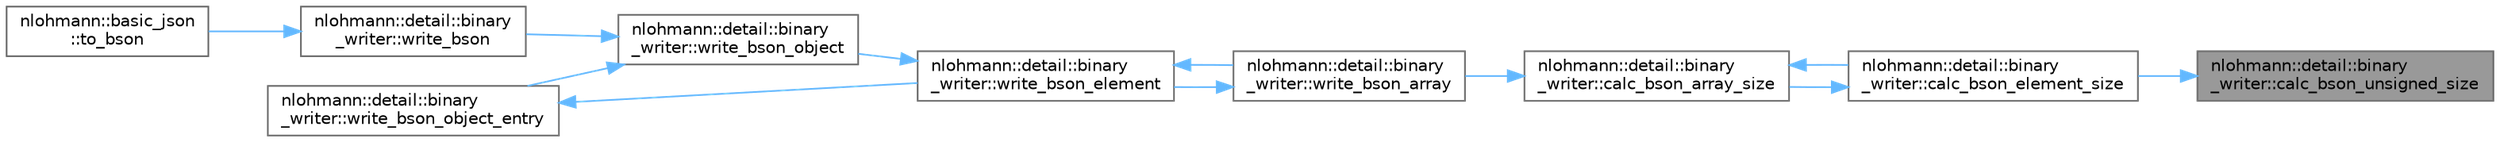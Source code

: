 digraph "nlohmann::detail::binary_writer::calc_bson_unsigned_size"
{
 // LATEX_PDF_SIZE
  bgcolor="transparent";
  edge [fontname=Helvetica,fontsize=10,labelfontname=Helvetica,labelfontsize=10];
  node [fontname=Helvetica,fontsize=10,shape=box,height=0.2,width=0.4];
  rankdir="RL";
  Node1 [label="nlohmann::detail::binary\l_writer::calc_bson_unsigned_size",height=0.2,width=0.4,color="gray40", fillcolor="grey60", style="filled", fontcolor="black",tooltip=" "];
  Node1 -> Node2 [dir="back",color="steelblue1",style="solid"];
  Node2 [label="nlohmann::detail::binary\l_writer::calc_bson_element_size",height=0.2,width=0.4,color="grey40", fillcolor="white", style="filled",URL="$a02039.html#a1e4372c5984184eb5bcc09af1fcc2ee0",tooltip="Calculates the size necessary to serialize the JSON value j with its name."];
  Node2 -> Node3 [dir="back",color="steelblue1",style="solid"];
  Node3 [label="nlohmann::detail::binary\l_writer::calc_bson_array_size",height=0.2,width=0.4,color="grey40", fillcolor="white", style="filled",URL="$a02039.html#af08f9302a02516ff8cf358a99aaa1ddf",tooltip=" "];
  Node3 -> Node2 [dir="back",color="steelblue1",style="solid"];
  Node3 -> Node4 [dir="back",color="steelblue1",style="solid"];
  Node4 [label="nlohmann::detail::binary\l_writer::write_bson_array",height=0.2,width=0.4,color="grey40", fillcolor="white", style="filled",URL="$a02039.html#a025212bd170253638b9f05b3b6aa5bf9",tooltip="Writes a BSON element with key name and array value."];
  Node4 -> Node5 [dir="back",color="steelblue1",style="solid"];
  Node5 [label="nlohmann::detail::binary\l_writer::write_bson_element",height=0.2,width=0.4,color="grey40", fillcolor="white", style="filled",URL="$a02039.html#a7ff58bf1a80018148bed860667ffca07",tooltip="Serializes the JSON value j to BSON and associates it with the key name."];
  Node5 -> Node4 [dir="back",color="steelblue1",style="solid"];
  Node5 -> Node6 [dir="back",color="steelblue1",style="solid"];
  Node6 [label="nlohmann::detail::binary\l_writer::write_bson_object",height=0.2,width=0.4,color="grey40", fillcolor="white", style="filled",URL="$a02039.html#a29b3e0f83a8e5f2307804023109ba2c9",tooltip=" "];
  Node6 -> Node7 [dir="back",color="steelblue1",style="solid"];
  Node7 [label="nlohmann::detail::binary\l_writer::write_bson",height=0.2,width=0.4,color="grey40", fillcolor="white", style="filled",URL="$a02039.html#a9ffc566db5219b473762462234b47db9",tooltip=" "];
  Node7 -> Node8 [dir="back",color="steelblue1",style="solid"];
  Node8 [label="nlohmann::basic_json\l::to_bson",height=0.2,width=0.4,color="grey40", fillcolor="white", style="filled",URL="$a01659.html#a668e4c2ad9808218a25879700f4aef2b",tooltip="Serializes the given JSON object j to BSON and forwards the corresponding BSON-representation to the ..."];
  Node6 -> Node9 [dir="back",color="steelblue1",style="solid"];
  Node9 [label="nlohmann::detail::binary\l_writer::write_bson_object_entry",height=0.2,width=0.4,color="grey40", fillcolor="white", style="filled",URL="$a02039.html#a6231302930265eccb3f56c378f7b0661",tooltip="Writes a BSON element with key name and object value."];
  Node9 -> Node5 [dir="back",color="steelblue1",style="solid"];
}
